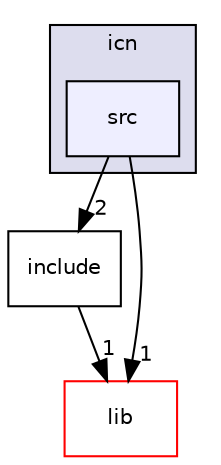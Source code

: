 digraph "/home/user/O2-Balancer2/icn/src" {
  compound=true
  node [ fontsize="10", fontname="Helvetica"];
  edge [ labelfontsize="10", labelfontname="Helvetica"];
  subgraph clusterdir_27e50def6151e7c4e38460d9cfc08785 {
    graph [ bgcolor="#ddddee", pencolor="black", label="icn" fontname="Helvetica", fontsize="10", URL="dir_27e50def6151e7c4e38460d9cfc08785.html"]
  dir_c5d37b5f9cea50bb32e6de1fe3a4aef7 [shape=box, label="src", style="filled", fillcolor="#eeeeff", pencolor="black", URL="dir_c5d37b5f9cea50bb32e6de1fe3a4aef7.html"];
  }
  dir_79e11dc8ac6ff384cb283297d077a1fc [shape=box label="include" URL="dir_79e11dc8ac6ff384cb283297d077a1fc.html"];
  dir_97aefd0d527b934f1d99a682da8fe6a9 [shape=box label="lib" fillcolor="white" style="filled" color="red" URL="dir_97aefd0d527b934f1d99a682da8fe6a9.html"];
  dir_c5d37b5f9cea50bb32e6de1fe3a4aef7->dir_79e11dc8ac6ff384cb283297d077a1fc [headlabel="2", labeldistance=1.5 headhref="dir_000006_000008.html"];
  dir_c5d37b5f9cea50bb32e6de1fe3a4aef7->dir_97aefd0d527b934f1d99a682da8fe6a9 [headlabel="1", labeldistance=1.5 headhref="dir_000006_000009.html"];
  dir_79e11dc8ac6ff384cb283297d077a1fc->dir_97aefd0d527b934f1d99a682da8fe6a9 [headlabel="1", labeldistance=1.5 headhref="dir_000008_000009.html"];
}

